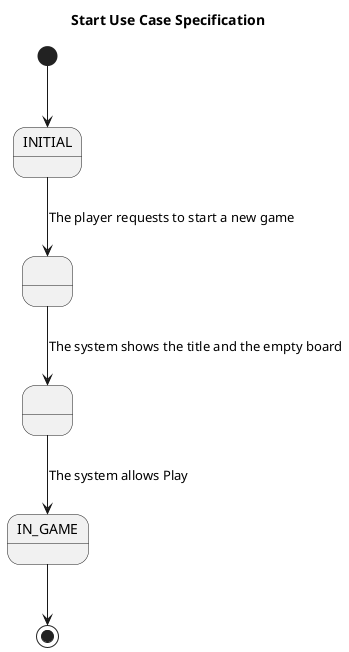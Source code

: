 @startuml StartUseCaseSpecification
title Start Use Case Specification

state INITIAL
state IN_GAME
state A as " "
state B as " "

[*] --> INITIAL
INITIAL --> A : The player requests to start a new game
A --> B : The system shows the title and the empty board
B --> IN_GAME : The system allows Play
IN_GAME --> [*]
@enduml

@startuml PlayUseCaseSpecification
title Play Use Case Specification

state IN_GAME
state OUT_GAME
state A as " "
state B as " "
state C as " "
state D as " "
state E as " "
state F as " "
state if1 <<choice>>
state if2 <<choice>>

[*] --> IN_GAME
IN_GAME --> A : The player requests to Play
A --> B : The system requests introduces a colunm to Drop the token
B --> if1 : Player introduces the colunm
    if1 --> E : [error]
    note on link
        The colunm is out of range
        The colunm is complete
    endnote
    E --> F : The system shows Error message
    F --> [*] : The System allows Play
if1 --> C
C --> if2  : The system shows updated board with a new token
    if2 --> F
if2 --> D : [isFinished]
D --> OUT_GAME : The system shows Result message
OUT_GAME --> [*] : The System allows Resume
@enduml

@startuml ResumeUseCaseSpecification
title Resume Use Case Specification

state OUT_GAME
state INITIAL
state EXIT
state A as " "
state B as " "
state if <<choice>>

[*] --> OUT_GAME
OUT_GAME --> A : The player requests to Resume
A --> B : The system requests to Continue
B --> if 
    if --> EXIT : The player introduces Not
    EXIT --> [*]
if --> INITIAL : The player introduces Yes
INITIAL --> [*]
@enduml